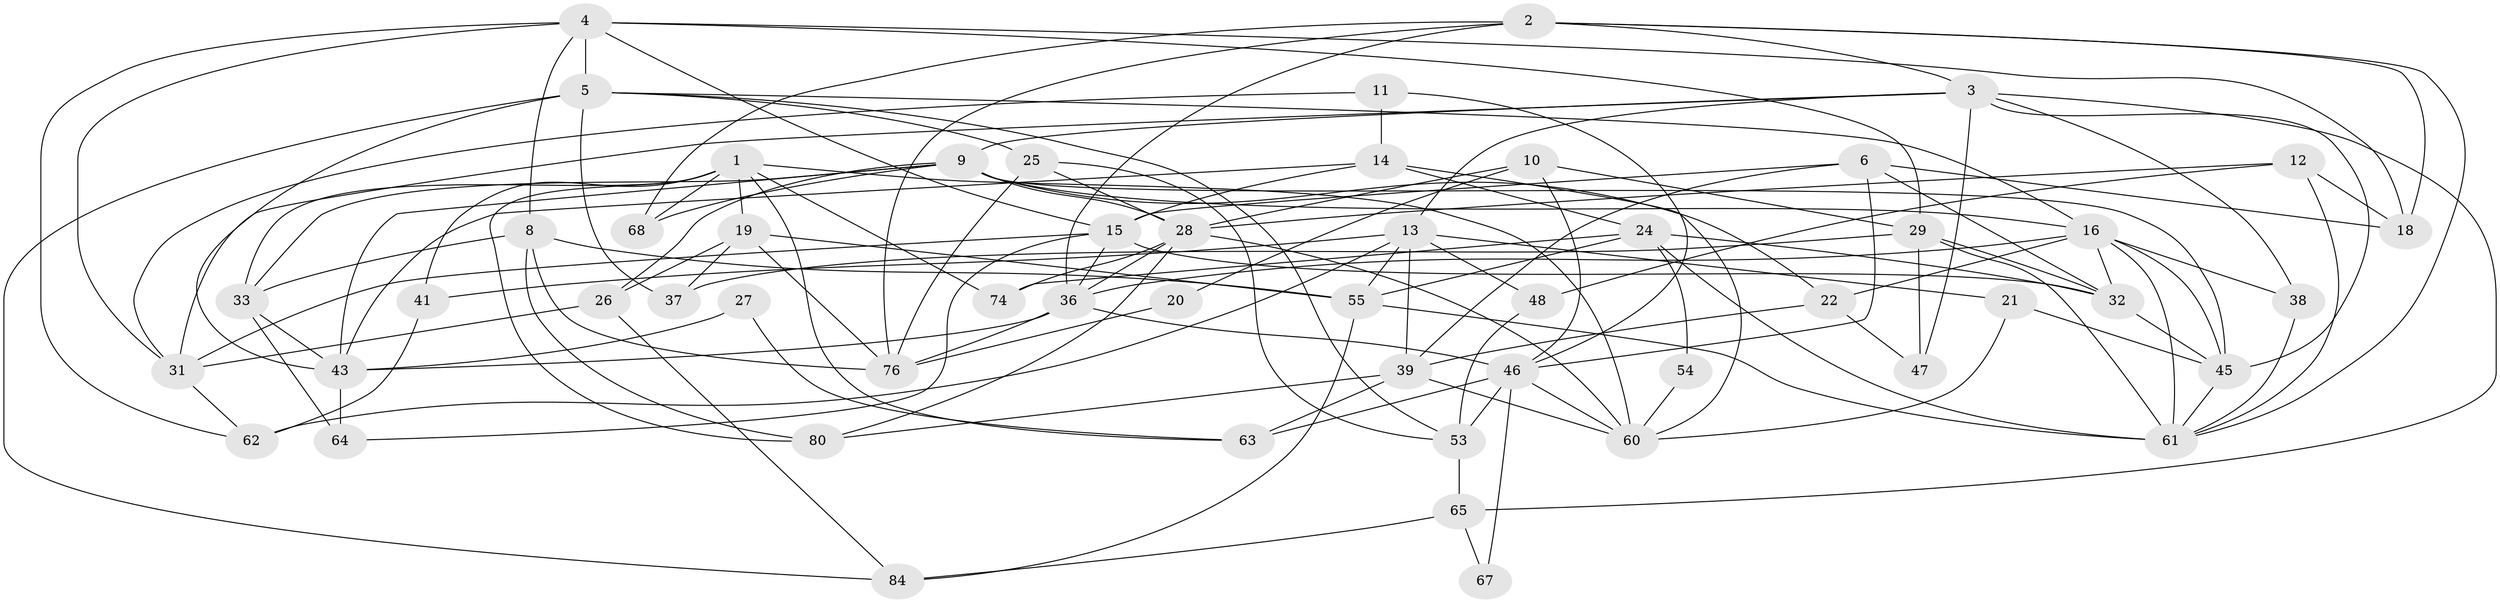 // original degree distribution, {6: 0.08235294117647059, 3: 0.23529411764705882, 4: 0.2823529411764706, 5: 0.2235294117647059, 2: 0.1411764705882353, 8: 0.023529411764705882, 7: 0.011764705882352941}
// Generated by graph-tools (version 1.1) at 2025/41/03/06/25 10:41:59]
// undirected, 54 vertices, 136 edges
graph export_dot {
graph [start="1"]
  node [color=gray90,style=filled];
  1 [super="+58"];
  2 [super="+69"];
  3 [super="+73"];
  4 [super="+57"];
  5 [super="+7"];
  6;
  8 [super="+23"];
  9 [super="+83"];
  10 [super="+71"];
  11;
  12 [super="+17"];
  13 [super="+30"];
  14 [super="+50"];
  15 [super="+70"];
  16 [super="+49"];
  18;
  19 [super="+44"];
  20;
  21;
  22 [super="+35"];
  24 [super="+82"];
  25;
  26;
  27;
  28 [super="+34"];
  29 [super="+81"];
  31 [super="+77"];
  32 [super="+42"];
  33 [super="+40"];
  36 [super="+52"];
  37;
  38;
  39 [super="+51"];
  41;
  43 [super="+72"];
  45 [super="+66"];
  46 [super="+56"];
  47;
  48;
  53;
  54;
  55 [super="+59"];
  60 [super="+75"];
  61 [super="+78"];
  62 [super="+85"];
  63;
  64;
  65;
  67;
  68;
  74;
  76 [super="+79"];
  80;
  84;
  1 -- 68;
  1 -- 63;
  1 -- 41;
  1 -- 74;
  1 -- 19;
  1 -- 80;
  1 -- 33;
  1 -- 60;
  2 -- 61;
  2 -- 68;
  2 -- 3;
  2 -- 18;
  2 -- 36;
  2 -- 76;
  3 -- 38;
  3 -- 65;
  3 -- 31;
  3 -- 47;
  3 -- 45;
  3 -- 13;
  3 -- 9;
  4 -- 18;
  4 -- 29;
  4 -- 5;
  4 -- 8;
  4 -- 62;
  4 -- 31;
  4 -- 15;
  5 -- 53;
  5 -- 25;
  5 -- 37;
  5 -- 16;
  5 -- 43;
  5 -- 84;
  6 -- 46;
  6 -- 15;
  6 -- 18;
  6 -- 39;
  6 -- 32;
  8 -- 80;
  8 -- 76;
  8 -- 55;
  8 -- 33;
  9 -- 28;
  9 -- 26;
  9 -- 33;
  9 -- 45;
  9 -- 43;
  9 -- 16;
  9 -- 68;
  9 -- 22;
  10 -- 28;
  10 -- 46;
  10 -- 20;
  10 -- 29;
  11 -- 14;
  11 -- 46;
  11 -- 31;
  12 -- 28;
  12 -- 48;
  12 -- 18;
  12 -- 61;
  13 -- 21;
  13 -- 62;
  13 -- 48;
  13 -- 55;
  13 -- 41;
  13 -- 39;
  14 -- 24;
  14 -- 43;
  14 -- 15;
  14 -- 60;
  15 -- 31;
  15 -- 64;
  15 -- 32;
  15 -- 36;
  16 -- 22;
  16 -- 32;
  16 -- 38;
  16 -- 45;
  16 -- 61;
  16 -- 36;
  19 -- 26;
  19 -- 55;
  19 -- 76;
  19 -- 37;
  20 -- 76 [weight=2];
  21 -- 45;
  21 -- 60;
  22 -- 47;
  22 -- 39;
  24 -- 54;
  24 -- 32;
  24 -- 74;
  24 -- 55;
  24 -- 61;
  25 -- 53;
  25 -- 76;
  25 -- 28;
  26 -- 31;
  26 -- 84;
  27 -- 63;
  27 -- 43;
  28 -- 36;
  28 -- 60;
  28 -- 74;
  28 -- 80;
  29 -- 61 [weight=2];
  29 -- 32;
  29 -- 37;
  29 -- 47;
  31 -- 62;
  32 -- 45;
  33 -- 64;
  33 -- 43;
  36 -- 43;
  36 -- 46;
  36 -- 76;
  38 -- 61;
  39 -- 60;
  39 -- 80;
  39 -- 63;
  41 -- 62;
  43 -- 64;
  45 -- 61;
  46 -- 53;
  46 -- 63;
  46 -- 67;
  46 -- 60;
  48 -- 53;
  53 -- 65;
  54 -- 60;
  55 -- 84;
  55 -- 61;
  65 -- 84;
  65 -- 67;
}

